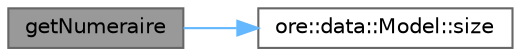 digraph "getNumeraire"
{
 // INTERACTIVE_SVG=YES
 // LATEX_PDF_SIZE
  bgcolor="transparent";
  edge [fontname=Helvetica,fontsize=10,labelfontname=Helvetica,labelfontsize=10];
  node [fontname=Helvetica,fontsize=10,shape=box,height=0.2,width=0.4];
  rankdir="LR";
  Node1 [label="getNumeraire",height=0.2,width=0.4,color="gray40", fillcolor="grey60", style="filled", fontcolor="black",tooltip=" "];
  Node1 -> Node2 [color="steelblue1",style="solid"];
  Node2 [label="ore::data::Model::size",height=0.2,width=0.4,color="grey40", fillcolor="white", style="filled",URL="$classore_1_1data_1_1_model.html#a9edcd102946c4e3bd0bcdba2fc64e397",tooltip=" "];
}
